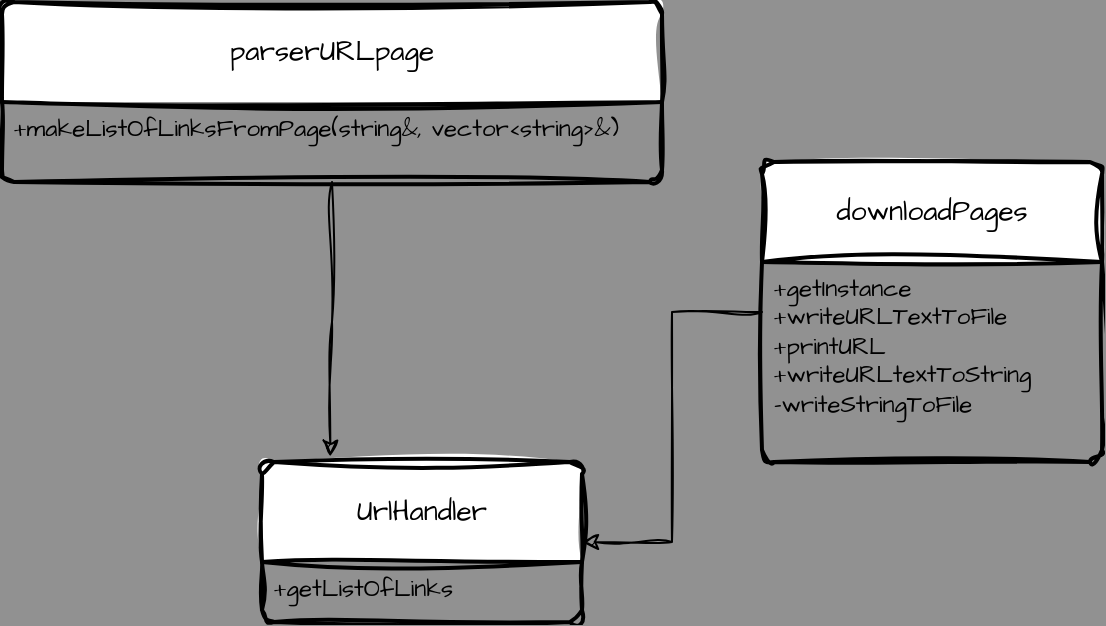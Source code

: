 <mxfile version="21.6.2" type="github">
  <diagram name="‫עמוד-1‬" id="4xv6dx_i_Opqh94yAMII">
    <mxGraphModel dx="1843" dy="788" grid="1" gridSize="10" guides="1" tooltips="1" connect="1" arrows="1" fold="1" page="1" pageScale="1" pageWidth="827" pageHeight="1169" background="#919191" math="0" shadow="0">
      <root>
        <mxCell id="0" />
        <mxCell id="1" parent="0" />
        <mxCell id="3PgZZiQIS8Za9UQAEXdu-28" value="parserURLpage" style="swimlane;childLayout=stackLayout;horizontal=1;startSize=50;horizontalStack=0;rounded=1;fontSize=14;fontStyle=0;strokeWidth=2;resizeParent=0;resizeLast=1;shadow=0;dashed=0;align=center;arcSize=4;whiteSpace=wrap;html=1;sketch=1;hachureGap=4;jiggle=2;curveFitting=1;fontFamily=Architects Daughter;fontSource=https%3A%2F%2Ffonts.googleapis.com%2Fcss%3Ffamily%3DArchitects%2BDaughter;" vertex="1" parent="1">
          <mxGeometry x="20" y="230" width="330" height="90" as="geometry" />
        </mxCell>
        <mxCell id="3PgZZiQIS8Za9UQAEXdu-29" value="+makeListOfLinksFromPage(string&amp;amp;, vector&amp;lt;string&amp;gt;&amp;amp;)" style="align=left;strokeColor=none;fillColor=none;spacingLeft=4;fontSize=12;verticalAlign=top;resizable=0;rotatable=0;part=1;html=1;sketch=1;hachureGap=4;jiggle=2;curveFitting=1;fontFamily=Architects Daughter;fontSource=https%3A%2F%2Ffonts.googleapis.com%2Fcss%3Ffamily%3DArchitects%2BDaughter;" vertex="1" parent="3PgZZiQIS8Za9UQAEXdu-28">
          <mxGeometry y="50" width="330" height="40" as="geometry" />
        </mxCell>
        <mxCell id="3PgZZiQIS8Za9UQAEXdu-35" style="edgeStyle=orthogonalEdgeStyle;rounded=0;sketch=1;hachureGap=4;jiggle=2;curveFitting=1;orthogonalLoop=1;jettySize=auto;html=1;fontFamily=Architects Daughter;fontSource=https%3A%2F%2Ffonts.googleapis.com%2Fcss%3Ffamily%3DArchitects%2BDaughter;fontSize=16;" edge="1" parent="1" source="3PgZZiQIS8Za9UQAEXdu-30" target="3PgZZiQIS8Za9UQAEXdu-32">
          <mxGeometry relative="1" as="geometry" />
        </mxCell>
        <mxCell id="3PgZZiQIS8Za9UQAEXdu-30" value="downloadPages" style="swimlane;childLayout=stackLayout;horizontal=1;startSize=50;horizontalStack=0;rounded=1;fontSize=14;fontStyle=0;strokeWidth=2;resizeParent=0;resizeLast=1;shadow=0;dashed=0;align=center;arcSize=4;whiteSpace=wrap;html=1;sketch=1;hachureGap=4;jiggle=2;curveFitting=1;fontFamily=Architects Daughter;fontSource=https%3A%2F%2Ffonts.googleapis.com%2Fcss%3Ffamily%3DArchitects%2BDaughter;" vertex="1" parent="1">
          <mxGeometry x="400" y="310" width="170" height="150" as="geometry" />
        </mxCell>
        <mxCell id="3PgZZiQIS8Za9UQAEXdu-31" value="+getInstance&lt;br&gt;+writeURLTextToFile&lt;br&gt;+printURL&lt;br&gt;+writeURLtextToString&lt;br&gt;-writeStringToFile" style="align=left;strokeColor=none;fillColor=none;spacingLeft=4;fontSize=12;verticalAlign=top;resizable=0;rotatable=0;part=1;html=1;sketch=1;hachureGap=4;jiggle=2;curveFitting=1;fontFamily=Architects Daughter;fontSource=https%3A%2F%2Ffonts.googleapis.com%2Fcss%3Ffamily%3DArchitects%2BDaughter;" vertex="1" parent="3PgZZiQIS8Za9UQAEXdu-30">
          <mxGeometry y="50" width="170" height="100" as="geometry" />
        </mxCell>
        <mxCell id="3PgZZiQIS8Za9UQAEXdu-32" value="UrlHandler" style="swimlane;childLayout=stackLayout;horizontal=1;startSize=50;horizontalStack=0;rounded=1;fontSize=14;fontStyle=0;strokeWidth=2;resizeParent=0;resizeLast=1;shadow=0;dashed=0;align=center;arcSize=4;whiteSpace=wrap;html=1;sketch=1;hachureGap=4;jiggle=2;curveFitting=1;fontFamily=Architects Daughter;fontSource=https%3A%2F%2Ffonts.googleapis.com%2Fcss%3Ffamily%3DArchitects%2BDaughter;" vertex="1" parent="1">
          <mxGeometry x="150" y="460" width="160" height="80" as="geometry" />
        </mxCell>
        <mxCell id="3PgZZiQIS8Za9UQAEXdu-33" value="+getListOfLinks" style="align=left;strokeColor=none;fillColor=none;spacingLeft=4;fontSize=12;verticalAlign=top;resizable=0;rotatable=0;part=1;html=1;sketch=1;hachureGap=4;jiggle=2;curveFitting=1;fontFamily=Architects Daughter;fontSource=https%3A%2F%2Ffonts.googleapis.com%2Fcss%3Ffamily%3DArchitects%2BDaughter;" vertex="1" parent="3PgZZiQIS8Za9UQAEXdu-32">
          <mxGeometry y="50" width="160" height="30" as="geometry" />
        </mxCell>
        <mxCell id="3PgZZiQIS8Za9UQAEXdu-34" style="edgeStyle=orthogonalEdgeStyle;rounded=0;sketch=1;hachureGap=4;jiggle=2;curveFitting=1;orthogonalLoop=1;jettySize=auto;html=1;entryX=0.213;entryY=-0.033;entryDx=0;entryDy=0;entryPerimeter=0;fontFamily=Architects Daughter;fontSource=https%3A%2F%2Ffonts.googleapis.com%2Fcss%3Ffamily%3DArchitects%2BDaughter;fontSize=16;" edge="1" parent="1" source="3PgZZiQIS8Za9UQAEXdu-29" target="3PgZZiQIS8Za9UQAEXdu-32">
          <mxGeometry relative="1" as="geometry" />
        </mxCell>
      </root>
    </mxGraphModel>
  </diagram>
</mxfile>
